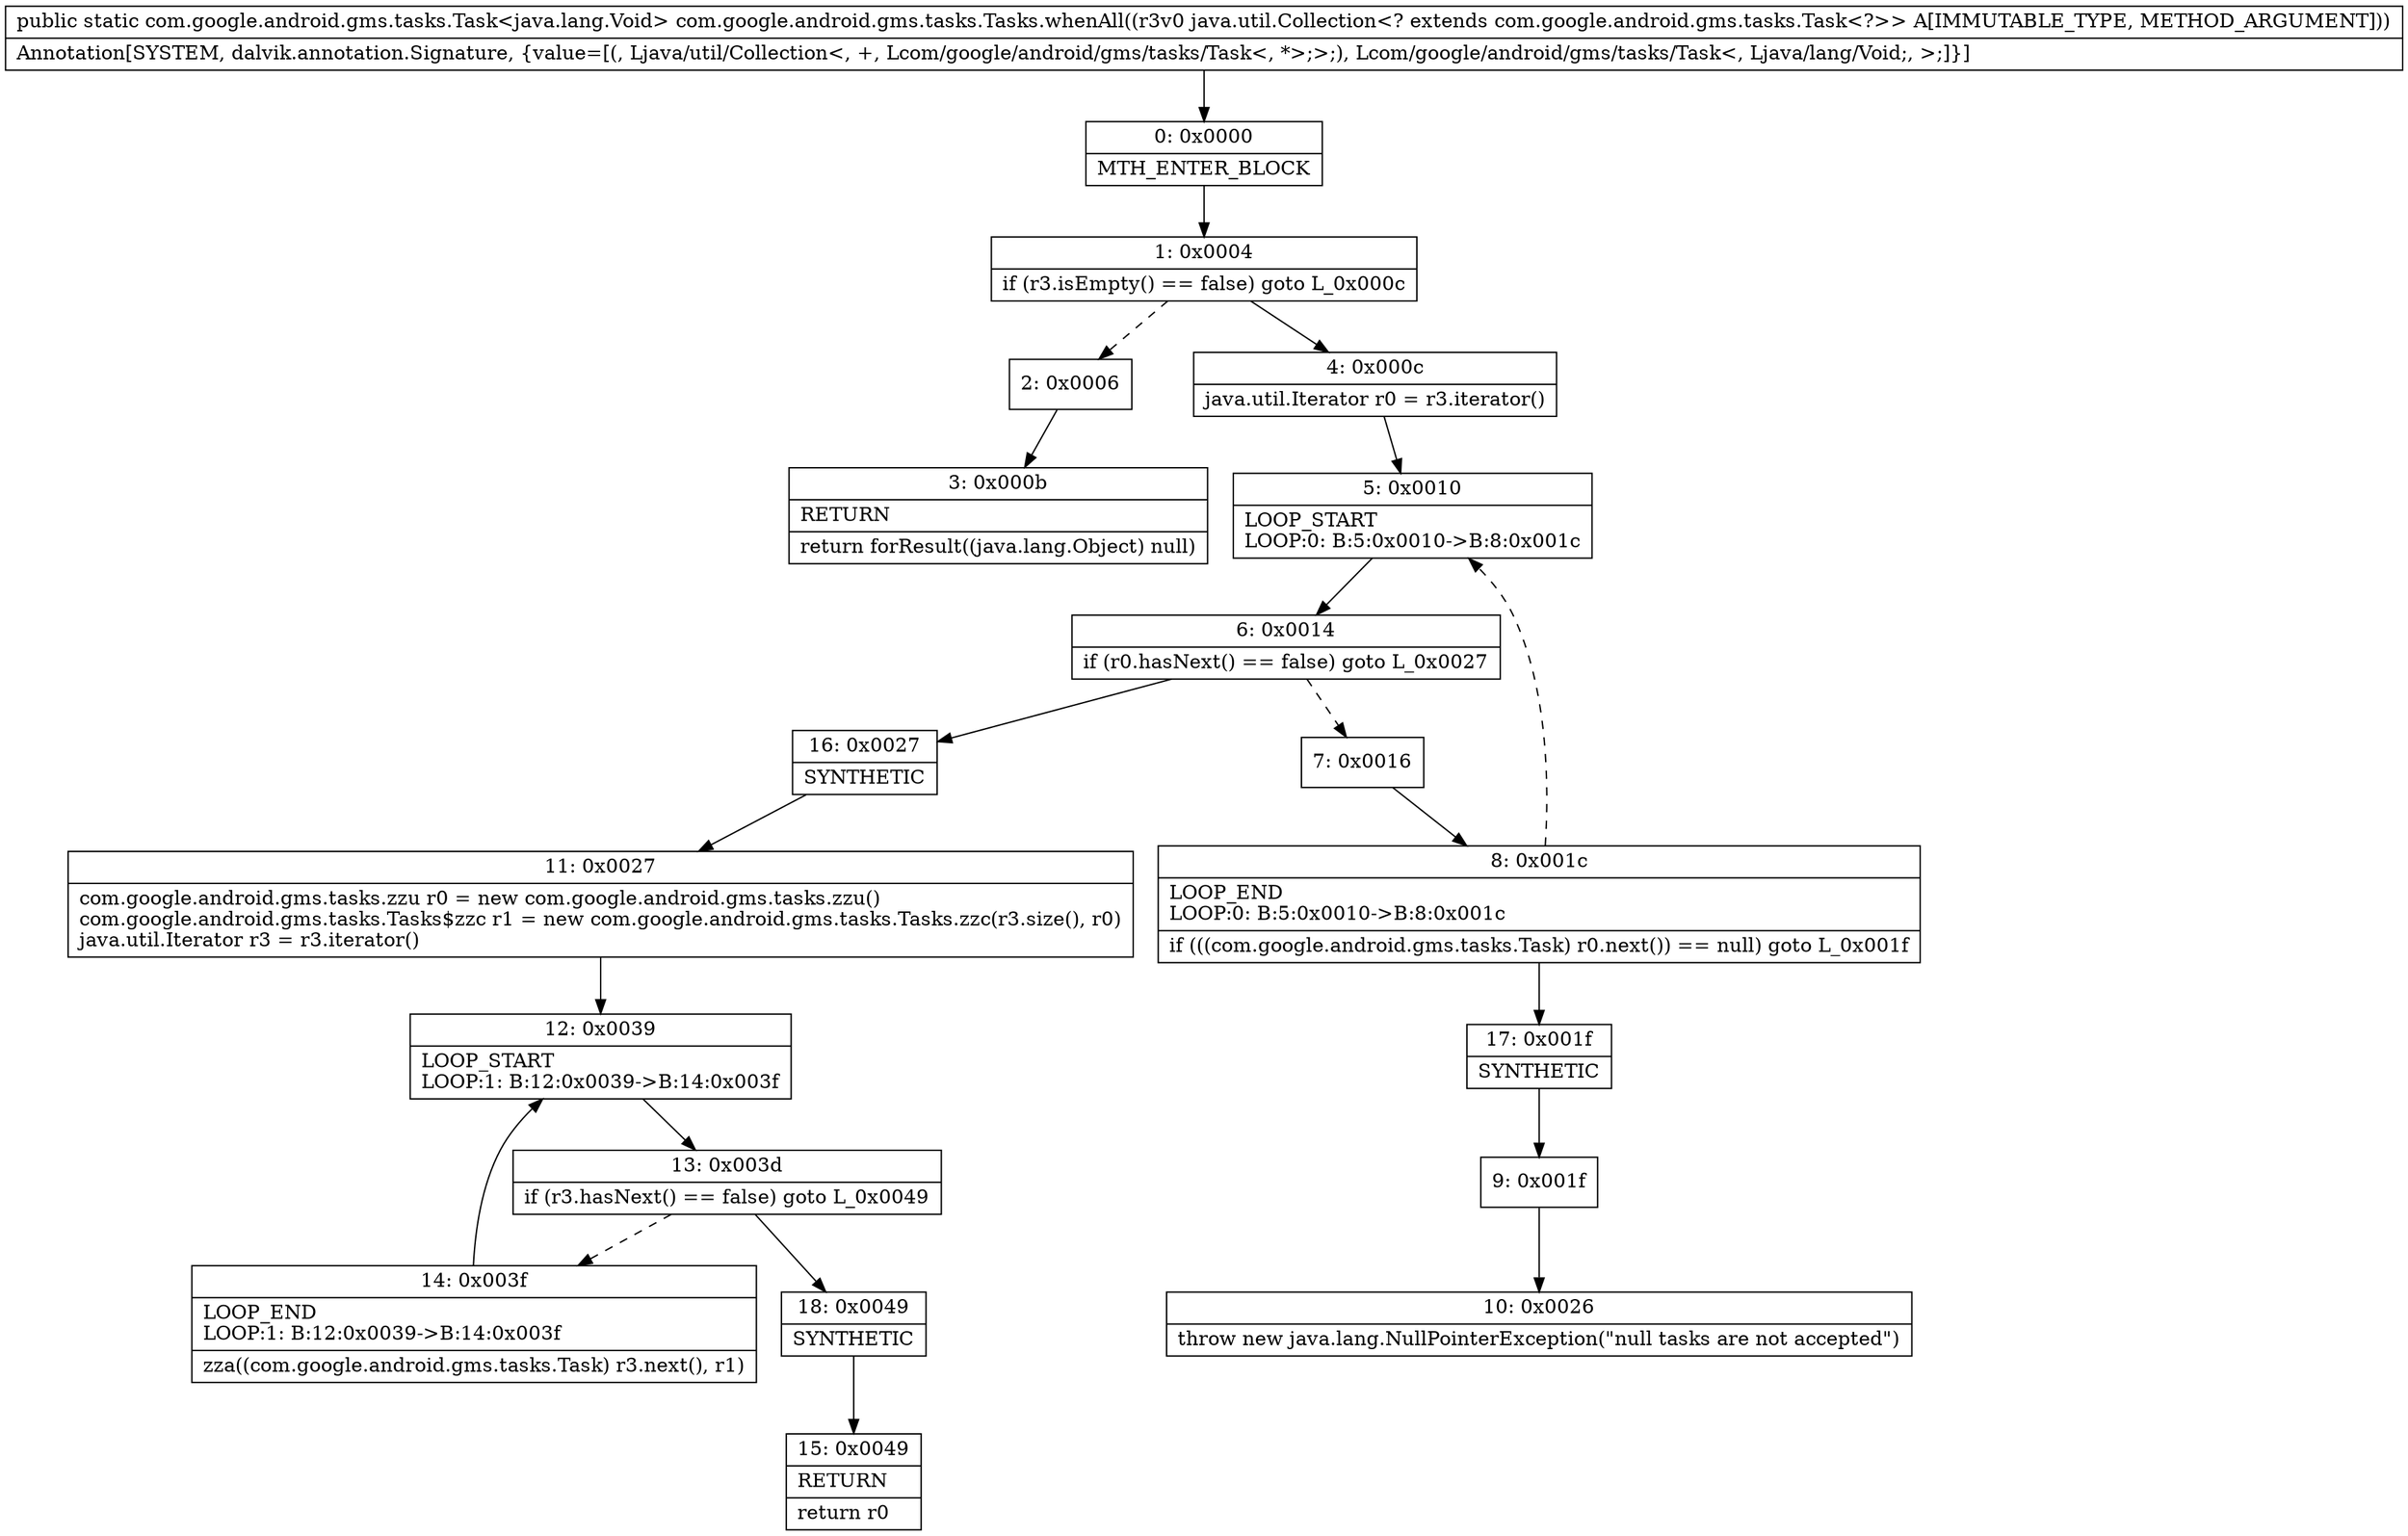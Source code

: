 digraph "CFG forcom.google.android.gms.tasks.Tasks.whenAll(Ljava\/util\/Collection;)Lcom\/google\/android\/gms\/tasks\/Task;" {
Node_0 [shape=record,label="{0\:\ 0x0000|MTH_ENTER_BLOCK\l}"];
Node_1 [shape=record,label="{1\:\ 0x0004|if (r3.isEmpty() == false) goto L_0x000c\l}"];
Node_2 [shape=record,label="{2\:\ 0x0006}"];
Node_3 [shape=record,label="{3\:\ 0x000b|RETURN\l|return forResult((java.lang.Object) null)\l}"];
Node_4 [shape=record,label="{4\:\ 0x000c|java.util.Iterator r0 = r3.iterator()\l}"];
Node_5 [shape=record,label="{5\:\ 0x0010|LOOP_START\lLOOP:0: B:5:0x0010\-\>B:8:0x001c\l}"];
Node_6 [shape=record,label="{6\:\ 0x0014|if (r0.hasNext() == false) goto L_0x0027\l}"];
Node_7 [shape=record,label="{7\:\ 0x0016}"];
Node_8 [shape=record,label="{8\:\ 0x001c|LOOP_END\lLOOP:0: B:5:0x0010\-\>B:8:0x001c\l|if (((com.google.android.gms.tasks.Task) r0.next()) == null) goto L_0x001f\l}"];
Node_9 [shape=record,label="{9\:\ 0x001f}"];
Node_10 [shape=record,label="{10\:\ 0x0026|throw new java.lang.NullPointerException(\"null tasks are not accepted\")\l}"];
Node_11 [shape=record,label="{11\:\ 0x0027|com.google.android.gms.tasks.zzu r0 = new com.google.android.gms.tasks.zzu()\lcom.google.android.gms.tasks.Tasks$zzc r1 = new com.google.android.gms.tasks.Tasks.zzc(r3.size(), r0)\ljava.util.Iterator r3 = r3.iterator()\l}"];
Node_12 [shape=record,label="{12\:\ 0x0039|LOOP_START\lLOOP:1: B:12:0x0039\-\>B:14:0x003f\l}"];
Node_13 [shape=record,label="{13\:\ 0x003d|if (r3.hasNext() == false) goto L_0x0049\l}"];
Node_14 [shape=record,label="{14\:\ 0x003f|LOOP_END\lLOOP:1: B:12:0x0039\-\>B:14:0x003f\l|zza((com.google.android.gms.tasks.Task) r3.next(), r1)\l}"];
Node_15 [shape=record,label="{15\:\ 0x0049|RETURN\l|return r0\l}"];
Node_16 [shape=record,label="{16\:\ 0x0027|SYNTHETIC\l}"];
Node_17 [shape=record,label="{17\:\ 0x001f|SYNTHETIC\l}"];
Node_18 [shape=record,label="{18\:\ 0x0049|SYNTHETIC\l}"];
MethodNode[shape=record,label="{public static com.google.android.gms.tasks.Task\<java.lang.Void\> com.google.android.gms.tasks.Tasks.whenAll((r3v0 java.util.Collection\<? extends com.google.android.gms.tasks.Task\<?\>\> A[IMMUTABLE_TYPE, METHOD_ARGUMENT]))  | Annotation[SYSTEM, dalvik.annotation.Signature, \{value=[(, Ljava\/util\/Collection\<, +, Lcom\/google\/android\/gms\/tasks\/Task\<, *\>;\>;), Lcom\/google\/android\/gms\/tasks\/Task\<, Ljava\/lang\/Void;, \>;]\}]\l}"];
MethodNode -> Node_0;
Node_0 -> Node_1;
Node_1 -> Node_2[style=dashed];
Node_1 -> Node_4;
Node_2 -> Node_3;
Node_4 -> Node_5;
Node_5 -> Node_6;
Node_6 -> Node_7[style=dashed];
Node_6 -> Node_16;
Node_7 -> Node_8;
Node_8 -> Node_5[style=dashed];
Node_8 -> Node_17;
Node_9 -> Node_10;
Node_11 -> Node_12;
Node_12 -> Node_13;
Node_13 -> Node_14[style=dashed];
Node_13 -> Node_18;
Node_14 -> Node_12;
Node_16 -> Node_11;
Node_17 -> Node_9;
Node_18 -> Node_15;
}

